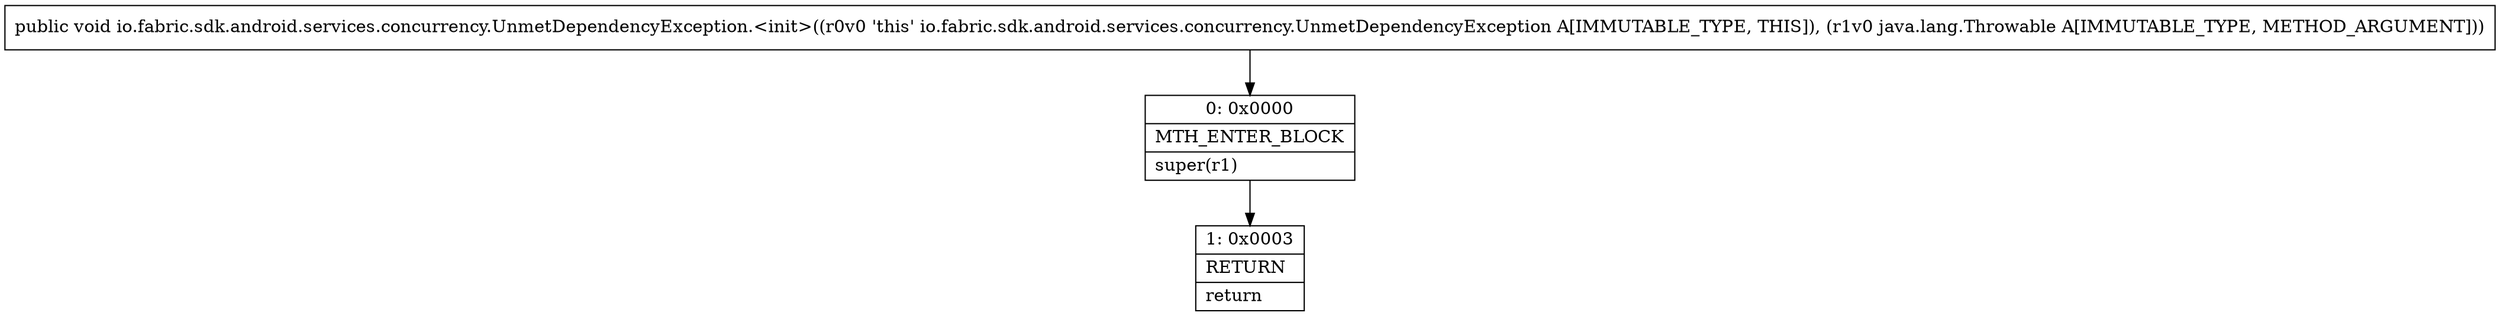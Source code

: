 digraph "CFG forio.fabric.sdk.android.services.concurrency.UnmetDependencyException.\<init\>(Ljava\/lang\/Throwable;)V" {
Node_0 [shape=record,label="{0\:\ 0x0000|MTH_ENTER_BLOCK\l|super(r1)\l}"];
Node_1 [shape=record,label="{1\:\ 0x0003|RETURN\l|return\l}"];
MethodNode[shape=record,label="{public void io.fabric.sdk.android.services.concurrency.UnmetDependencyException.\<init\>((r0v0 'this' io.fabric.sdk.android.services.concurrency.UnmetDependencyException A[IMMUTABLE_TYPE, THIS]), (r1v0 java.lang.Throwable A[IMMUTABLE_TYPE, METHOD_ARGUMENT])) }"];
MethodNode -> Node_0;
Node_0 -> Node_1;
}

